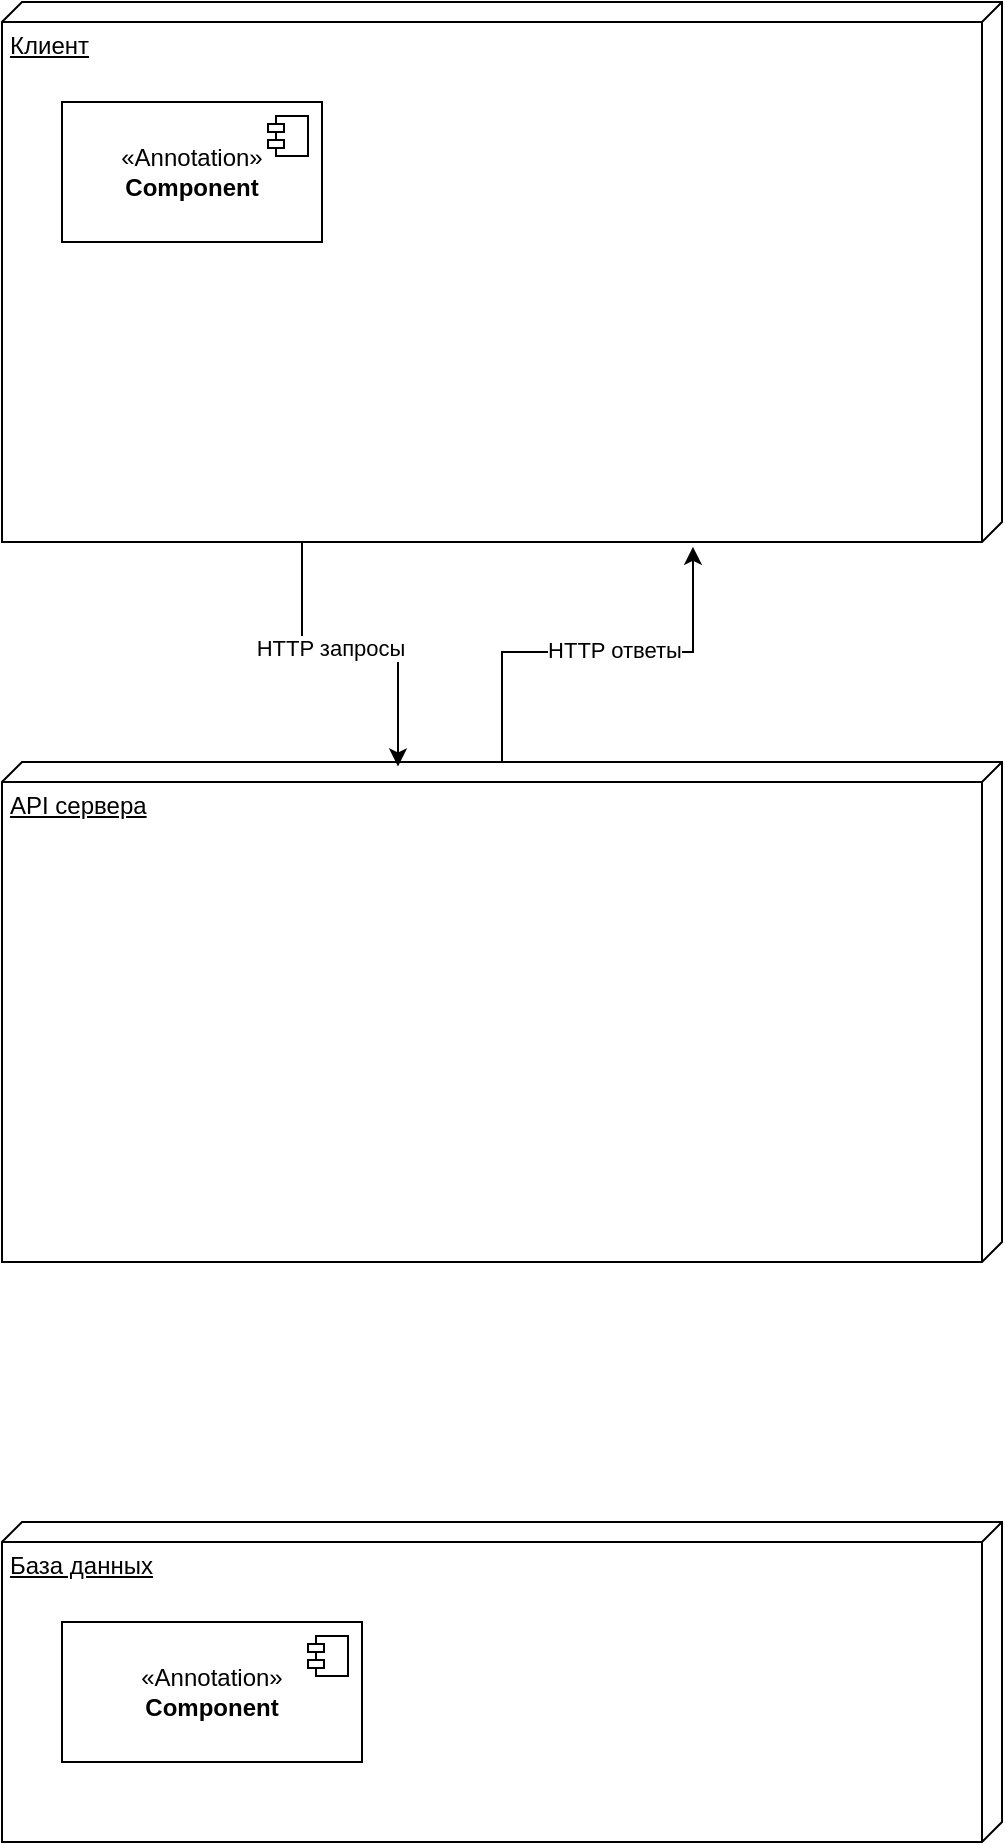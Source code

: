 <mxfile version="24.7.16">
  <diagram name="Страница — 1" id="aLHF074rEFcJSzx64zBp">
    <mxGraphModel dx="2333" dy="1178" grid="1" gridSize="10" guides="1" tooltips="1" connect="1" arrows="1" fold="1" page="1" pageScale="1" pageWidth="1200" pageHeight="1920" math="0" shadow="0">
      <root>
        <mxCell id="0" />
        <mxCell id="1" parent="0" />
        <mxCell id="s6wiTMYL8JLyaTi2Q1hj-2" value="Клиент" style="verticalAlign=top;align=left;spacingTop=8;spacingLeft=2;spacingRight=12;shape=cube;size=10;direction=south;fontStyle=4;html=1;whiteSpace=wrap;" vertex="1" parent="1">
          <mxGeometry x="230" y="20" width="500" height="270" as="geometry" />
        </mxCell>
        <mxCell id="s6wiTMYL8JLyaTi2Q1hj-3" value="API сервера" style="verticalAlign=top;align=left;spacingTop=8;spacingLeft=2;spacingRight=12;shape=cube;size=10;direction=south;fontStyle=4;html=1;whiteSpace=wrap;" vertex="1" parent="1">
          <mxGeometry x="230" y="400" width="500" height="250" as="geometry" />
        </mxCell>
        <mxCell id="s6wiTMYL8JLyaTi2Q1hj-4" value="База данных" style="verticalAlign=top;align=left;spacingTop=8;spacingLeft=2;spacingRight=12;shape=cube;size=10;direction=south;fontStyle=4;html=1;whiteSpace=wrap;" vertex="1" parent="1">
          <mxGeometry x="230" y="780" width="500" height="160" as="geometry" />
        </mxCell>
        <mxCell id="s6wiTMYL8JLyaTi2Q1hj-8" style="edgeStyle=orthogonalEdgeStyle;rounded=0;orthogonalLoop=1;jettySize=auto;html=1;entryX=0.009;entryY=0.604;entryDx=0;entryDy=0;entryPerimeter=0;" edge="1" parent="1" source="s6wiTMYL8JLyaTi2Q1hj-2" target="s6wiTMYL8JLyaTi2Q1hj-3">
          <mxGeometry relative="1" as="geometry">
            <Array as="points">
              <mxPoint x="380" y="345" />
            </Array>
          </mxGeometry>
        </mxCell>
        <mxCell id="s6wiTMYL8JLyaTi2Q1hj-9" value="HTTP запросы" style="edgeLabel;html=1;align=center;verticalAlign=middle;resizable=0;points=[];" vertex="1" connectable="0" parent="s6wiTMYL8JLyaTi2Q1hj-8">
          <mxGeometry x="-0.144" y="2" relative="1" as="geometry">
            <mxPoint as="offset" />
          </mxGeometry>
        </mxCell>
        <mxCell id="s6wiTMYL8JLyaTi2Q1hj-17" value="&amp;laquo;Annotation&amp;raquo;&lt;br/&gt;&lt;b&gt;Component&lt;/b&gt;" style="html=1;dropTarget=0;whiteSpace=wrap;" vertex="1" parent="1">
          <mxGeometry x="260" y="70" width="130" height="70" as="geometry" />
        </mxCell>
        <mxCell id="s6wiTMYL8JLyaTi2Q1hj-18" value="" style="shape=module;jettyWidth=8;jettyHeight=4;" vertex="1" parent="s6wiTMYL8JLyaTi2Q1hj-17">
          <mxGeometry x="1" width="20" height="20" relative="1" as="geometry">
            <mxPoint x="-27" y="7" as="offset" />
          </mxGeometry>
        </mxCell>
        <mxCell id="s6wiTMYL8JLyaTi2Q1hj-20" style="edgeStyle=orthogonalEdgeStyle;rounded=0;orthogonalLoop=1;jettySize=auto;html=1;entryX=1.009;entryY=0.309;entryDx=0;entryDy=0;entryPerimeter=0;" edge="1" parent="1" source="s6wiTMYL8JLyaTi2Q1hj-3" target="s6wiTMYL8JLyaTi2Q1hj-2">
          <mxGeometry relative="1" as="geometry" />
        </mxCell>
        <mxCell id="s6wiTMYL8JLyaTi2Q1hj-21" value="HTTP ответы" style="edgeLabel;html=1;align=center;verticalAlign=middle;resizable=0;points=[];" vertex="1" connectable="0" parent="s6wiTMYL8JLyaTi2Q1hj-20">
          <mxGeometry x="0.087" y="1" relative="1" as="geometry">
            <mxPoint as="offset" />
          </mxGeometry>
        </mxCell>
        <mxCell id="s6wiTMYL8JLyaTi2Q1hj-24" value="&amp;laquo;Annotation&amp;raquo;&lt;br/&gt;&lt;b&gt;Component&lt;/b&gt;" style="html=1;dropTarget=0;whiteSpace=wrap;" vertex="1" parent="1">
          <mxGeometry x="260" y="830" width="150" height="70" as="geometry" />
        </mxCell>
        <mxCell id="s6wiTMYL8JLyaTi2Q1hj-25" value="" style="shape=module;jettyWidth=8;jettyHeight=4;" vertex="1" parent="s6wiTMYL8JLyaTi2Q1hj-24">
          <mxGeometry x="1" width="20" height="20" relative="1" as="geometry">
            <mxPoint x="-27" y="7" as="offset" />
          </mxGeometry>
        </mxCell>
      </root>
    </mxGraphModel>
  </diagram>
</mxfile>
